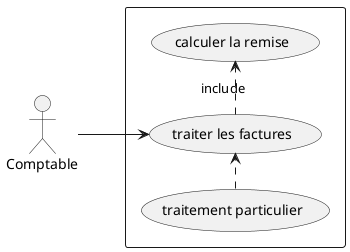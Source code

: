 @startuml  exo2
left to right direction
actor "Comptable"
rectangle {
  usecase "traiter les factures"
  Comptable --> (traiter les factures)
  (traiter les factures).> (calculer la remise): include
  (traitement particulier).> (traiter les factures)
}

@enduml
